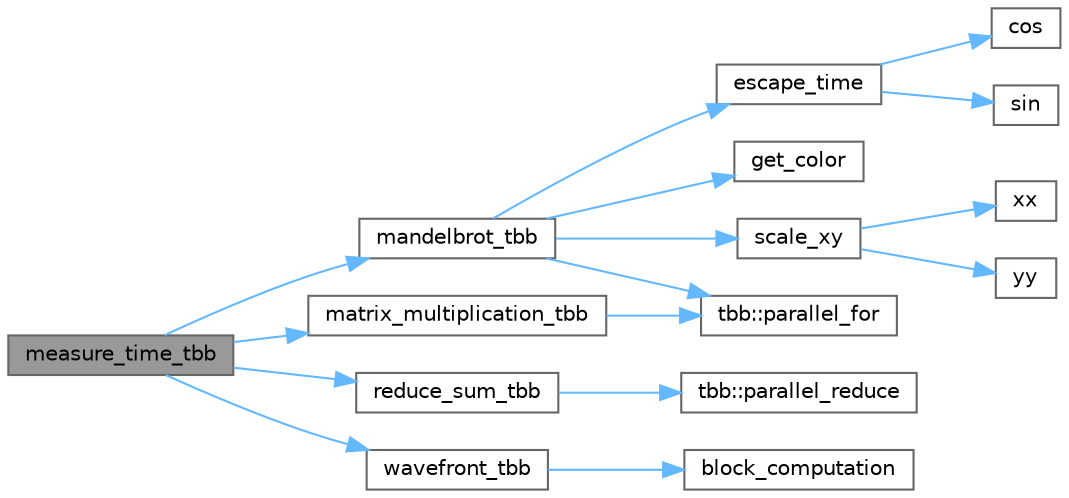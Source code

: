 digraph "measure_time_tbb"
{
 // LATEX_PDF_SIZE
  bgcolor="transparent";
  edge [fontname=Helvetica,fontsize=10,labelfontname=Helvetica,labelfontsize=10];
  node [fontname=Helvetica,fontsize=10,shape=box,height=0.2,width=0.4];
  rankdir="LR";
  Node1 [id="Node000001",label="measure_time_tbb",height=0.2,width=0.4,color="gray40", fillcolor="grey60", style="filled", fontcolor="black",tooltip=" "];
  Node1 -> Node2 [id="edge16_Node000001_Node000002",color="steelblue1",style="solid",tooltip=" "];
  Node2 [id="Node000002",label="mandelbrot_tbb",height=0.2,width=0.4,color="grey40", fillcolor="white", style="filled",URL="$benchmarks_2mandelbrot_2tbb_8cpp.html#a054c9c47e3575ddad300915a946741c8",tooltip=" "];
  Node2 -> Node3 [id="edge17_Node000002_Node000003",color="steelblue1",style="solid",tooltip=" "];
  Node3 [id="Node000003",label="escape_time",height=0.2,width=0.4,color="grey40", fillcolor="white", style="filled",URL="$mandel_8hpp.html#a31bc4b8f61c0ca1fe1c9992a4e9b910c",tooltip=" "];
  Node3 -> Node4 [id="edge18_Node000003_Node000004",color="steelblue1",style="solid",tooltip=" "];
  Node4 [id="Node000004",label="cos",height=0.2,width=0.4,color="grey40", fillcolor="white", style="filled",URL="$_array_cwise_unary_ops_8h.html#a92b03396990b0e9eea0731aa406e31a4",tooltip=" "];
  Node3 -> Node5 [id="edge19_Node000003_Node000005",color="steelblue1",style="solid",tooltip=" "];
  Node5 [id="Node000005",label="sin",height=0.2,width=0.4,color="grey40", fillcolor="white", style="filled",URL="$_array_cwise_unary_ops_8h.html#a9cfb0ea58bd813510a9e2db18a5e49f0",tooltip=" "];
  Node2 -> Node6 [id="edge20_Node000002_Node000006",color="steelblue1",style="solid",tooltip=" "];
  Node6 [id="Node000006",label="get_color",height=0.2,width=0.4,color="grey40", fillcolor="white", style="filled",URL="$mandel_8hpp.html#ab35ad284e6d8d016271ccea8fb57a874",tooltip=" "];
  Node2 -> Node7 [id="edge21_Node000002_Node000007",color="steelblue1",style="solid",tooltip=" "];
  Node7 [id="Node000007",label="tbb::parallel_for",height=0.2,width=0.4,color="grey40", fillcolor="white", style="filled",URL="$group__algorithms.html#gaa8444c29dc4d2e527a1036717d109aef",tooltip="Parallel iteration over range with default partitioner."];
  Node2 -> Node8 [id="edge22_Node000002_Node000008",color="steelblue1",style="solid",tooltip=" "];
  Node8 [id="Node000008",label="scale_xy",height=0.2,width=0.4,color="grey40", fillcolor="white", style="filled",URL="$mandel_8hpp.html#abd34b262cf433bae9d396b9ec89d1120",tooltip=" "];
  Node8 -> Node9 [id="edge23_Node000008_Node000009",color="steelblue1",style="solid",tooltip=" "];
  Node9 [id="Node000009",label="xx",height=0.2,width=0.4,color="grey40", fillcolor="white", style="filled",URL="$core_2swizzle__2_8inl_8h.html#aae49af6726dec52213c1b49977caf958",tooltip=" "];
  Node8 -> Node10 [id="edge24_Node000008_Node000010",color="steelblue1",style="solid",tooltip=" "];
  Node10 [id="Node000010",label="yy",height=0.2,width=0.4,color="grey40", fillcolor="white", style="filled",URL="$core_2swizzle__2_8inl_8h.html#ad4d826276d84a23b3d6c937b46040636",tooltip=" "];
  Node1 -> Node11 [id="edge25_Node000001_Node000011",color="steelblue1",style="solid",tooltip=" "];
  Node11 [id="Node000011",label="matrix_multiplication_tbb",height=0.2,width=0.4,color="grey40", fillcolor="white", style="filled",URL="$benchmarks_2matrix__multiplication_2tbb_8cpp.html#a820b8f6f036ff78b93b295236975fdad",tooltip=" "];
  Node11 -> Node7 [id="edge26_Node000011_Node000007",color="steelblue1",style="solid",tooltip=" "];
  Node1 -> Node12 [id="edge27_Node000001_Node000012",color="steelblue1",style="solid",tooltip=" "];
  Node12 [id="Node000012",label="reduce_sum_tbb",height=0.2,width=0.4,color="grey40", fillcolor="white", style="filled",URL="$benchmarks_2reduce__sum_2tbb_8cpp.html#ace5cbed76d7a1f713a65b19530ad6abd",tooltip=" "];
  Node12 -> Node13 [id="edge28_Node000012_Node000013",color="steelblue1",style="solid",tooltip=" "];
  Node13 [id="Node000013",label="tbb::parallel_reduce",height=0.2,width=0.4,color="grey40", fillcolor="white", style="filled",URL="$group__algorithms.html#ga7b1ce9568e0a0efe1bd2d55677bc6687",tooltip="Parallel iteration with reduction and default partitioner."];
  Node1 -> Node14 [id="edge29_Node000001_Node000014",color="steelblue1",style="solid",tooltip=" "];
  Node14 [id="Node000014",label="wavefront_tbb",height=0.2,width=0.4,color="grey40", fillcolor="white", style="filled",URL="$benchmarks_2wavefront_2tbb_8cpp.html#aedc2345b47d20e79abcfe9bd7e19f97c",tooltip=" "];
  Node14 -> Node15 [id="edge30_Node000014_Node000015",color="steelblue1",style="solid",tooltip=" "];
  Node15 [id="Node000015",label="block_computation",height=0.2,width=0.4,color="grey40", fillcolor="white", style="filled",URL="$matrix_8hpp.html#afeeb294d7158d526292daa5053c3ecfd",tooltip=" "];
}
